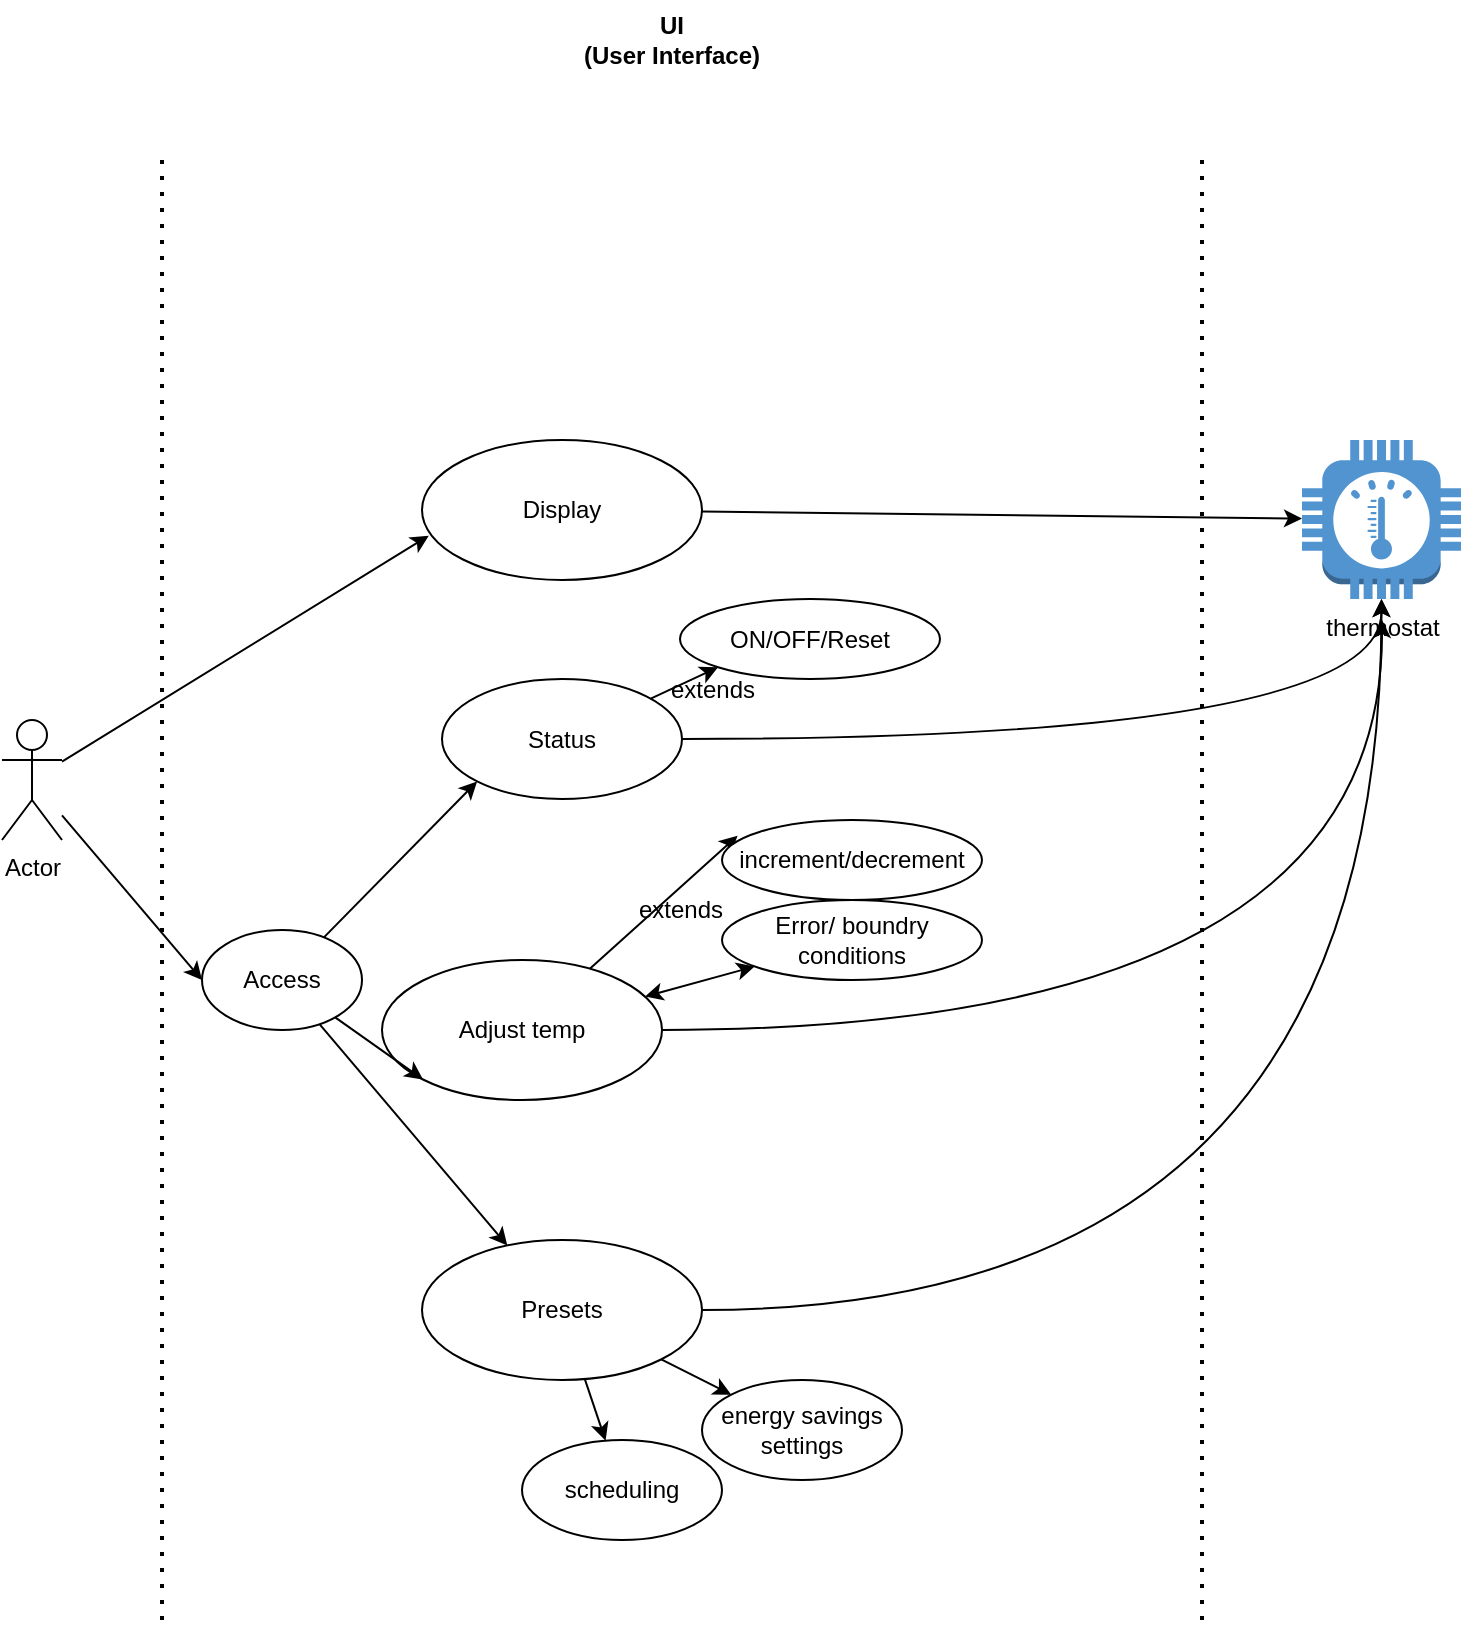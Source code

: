 <mxfile version="24.2.5" type="device">
  <diagram name="Page-1" id="6sKpmBEwiEcwPbg5eI4d">
    <mxGraphModel dx="2358" dy="1248" grid="1" gridSize="10" guides="1" tooltips="1" connect="1" arrows="1" fold="1" page="1" pageScale="1" pageWidth="827" pageHeight="1169" math="0" shadow="0">
      <root>
        <mxCell id="0" />
        <mxCell id="1" parent="0" />
        <mxCell id="jKIdQcd8BJYMg9qK5ir6-13" style="rounded=0;orthogonalLoop=1;jettySize=auto;html=1;entryX=0;entryY=0.5;entryDx=0;entryDy=0;" edge="1" parent="1" source="jKIdQcd8BJYMg9qK5ir6-1" target="jKIdQcd8BJYMg9qK5ir6-11">
          <mxGeometry relative="1" as="geometry" />
        </mxCell>
        <mxCell id="jKIdQcd8BJYMg9qK5ir6-1" value="Actor" style="shape=umlActor;verticalLabelPosition=bottom;verticalAlign=top;html=1;" vertex="1" parent="1">
          <mxGeometry x="40" y="430" width="30" height="60" as="geometry" />
        </mxCell>
        <mxCell id="jKIdQcd8BJYMg9qK5ir6-23" style="rounded=0;orthogonalLoop=1;jettySize=auto;html=1;" edge="1" parent="1" source="jKIdQcd8BJYMg9qK5ir6-2" target="jKIdQcd8BJYMg9qK5ir6-6">
          <mxGeometry relative="1" as="geometry" />
        </mxCell>
        <mxCell id="jKIdQcd8BJYMg9qK5ir6-2" value="Display" style="ellipse;whiteSpace=wrap;html=1;" vertex="1" parent="1">
          <mxGeometry x="250" y="290" width="140" height="70" as="geometry" />
        </mxCell>
        <mxCell id="jKIdQcd8BJYMg9qK5ir6-3" value="" style="endArrow=none;dashed=1;html=1;dashPattern=1 3;strokeWidth=2;rounded=0;" edge="1" parent="1">
          <mxGeometry width="50" height="50" relative="1" as="geometry">
            <mxPoint x="120" y="880" as="sourcePoint" />
            <mxPoint x="120" y="150" as="targetPoint" />
          </mxGeometry>
        </mxCell>
        <mxCell id="jKIdQcd8BJYMg9qK5ir6-4" value="" style="endArrow=none;dashed=1;html=1;dashPattern=1 3;strokeWidth=2;rounded=0;" edge="1" parent="1">
          <mxGeometry width="50" height="50" relative="1" as="geometry">
            <mxPoint x="640" y="880" as="sourcePoint" />
            <mxPoint x="640" y="150" as="targetPoint" />
          </mxGeometry>
        </mxCell>
        <mxCell id="jKIdQcd8BJYMg9qK5ir6-6" value="thermostat" style="outlineConnect=0;dashed=0;verticalLabelPosition=bottom;verticalAlign=top;align=center;html=1;shape=mxgraph.aws3.thermostat;fillColor=#5294CF;gradientColor=none;" vertex="1" parent="1">
          <mxGeometry x="690" y="290" width="79.5" height="79.5" as="geometry" />
        </mxCell>
        <mxCell id="jKIdQcd8BJYMg9qK5ir6-35" style="rounded=0;orthogonalLoop=1;jettySize=auto;html=1;endArrow=classic;endFill=1;startArrow=classic;startFill=1;" edge="1" parent="1" source="jKIdQcd8BJYMg9qK5ir6-7" target="jKIdQcd8BJYMg9qK5ir6-34">
          <mxGeometry relative="1" as="geometry" />
        </mxCell>
        <mxCell id="jKIdQcd8BJYMg9qK5ir6-36" style="edgeStyle=orthogonalEdgeStyle;rounded=0;orthogonalLoop=1;jettySize=auto;html=1;curved=1;" edge="1" parent="1" source="jKIdQcd8BJYMg9qK5ir6-7">
          <mxGeometry relative="1" as="geometry">
            <mxPoint x="730" y="380" as="targetPoint" />
          </mxGeometry>
        </mxCell>
        <mxCell id="jKIdQcd8BJYMg9qK5ir6-7" value="Adjust temp" style="ellipse;whiteSpace=wrap;html=1;" vertex="1" parent="1">
          <mxGeometry x="230" y="550" width="140" height="70" as="geometry" />
        </mxCell>
        <mxCell id="jKIdQcd8BJYMg9qK5ir6-27" style="rounded=0;orthogonalLoop=1;jettySize=auto;html=1;edgeStyle=orthogonalEdgeStyle;curved=1;" edge="1" parent="1" source="jKIdQcd8BJYMg9qK5ir6-8" target="jKIdQcd8BJYMg9qK5ir6-6">
          <mxGeometry relative="1" as="geometry" />
        </mxCell>
        <mxCell id="jKIdQcd8BJYMg9qK5ir6-38" style="rounded=0;orthogonalLoop=1;jettySize=auto;html=1;" edge="1" parent="1" source="jKIdQcd8BJYMg9qK5ir6-8" target="jKIdQcd8BJYMg9qK5ir6-37">
          <mxGeometry relative="1" as="geometry" />
        </mxCell>
        <mxCell id="jKIdQcd8BJYMg9qK5ir6-40" style="rounded=0;orthogonalLoop=1;jettySize=auto;html=1;" edge="1" parent="1" source="jKIdQcd8BJYMg9qK5ir6-8" target="jKIdQcd8BJYMg9qK5ir6-39">
          <mxGeometry relative="1" as="geometry" />
        </mxCell>
        <mxCell id="jKIdQcd8BJYMg9qK5ir6-8" value="Presets" style="ellipse;whiteSpace=wrap;html=1;" vertex="1" parent="1">
          <mxGeometry x="250" y="690" width="140" height="70" as="geometry" />
        </mxCell>
        <mxCell id="jKIdQcd8BJYMg9qK5ir6-9" value="&lt;b&gt;UI&lt;/b&gt;&lt;div&gt;&lt;b&gt;(User Interface)&lt;/b&gt;&lt;/div&gt;" style="text;html=1;align=center;verticalAlign=middle;whiteSpace=wrap;rounded=0;" vertex="1" parent="1">
          <mxGeometry x="320" y="70" width="110" height="40" as="geometry" />
        </mxCell>
        <mxCell id="jKIdQcd8BJYMg9qK5ir6-14" style="rounded=0;orthogonalLoop=1;jettySize=auto;html=1;entryX=0;entryY=1;entryDx=0;entryDy=0;" edge="1" parent="1" source="jKIdQcd8BJYMg9qK5ir6-11" target="jKIdQcd8BJYMg9qK5ir6-7">
          <mxGeometry relative="1" as="geometry" />
        </mxCell>
        <mxCell id="jKIdQcd8BJYMg9qK5ir6-15" style="rounded=0;orthogonalLoop=1;jettySize=auto;html=1;" edge="1" parent="1" source="jKIdQcd8BJYMg9qK5ir6-11" target="jKIdQcd8BJYMg9qK5ir6-8">
          <mxGeometry relative="1" as="geometry" />
        </mxCell>
        <mxCell id="jKIdQcd8BJYMg9qK5ir6-30" style="rounded=0;orthogonalLoop=1;jettySize=auto;html=1;entryX=0;entryY=1;entryDx=0;entryDy=0;" edge="1" parent="1" source="jKIdQcd8BJYMg9qK5ir6-11" target="jKIdQcd8BJYMg9qK5ir6-29">
          <mxGeometry relative="1" as="geometry" />
        </mxCell>
        <mxCell id="jKIdQcd8BJYMg9qK5ir6-11" value="Access" style="ellipse;whiteSpace=wrap;html=1;" vertex="1" parent="1">
          <mxGeometry x="140" y="535" width="80" height="50" as="geometry" />
        </mxCell>
        <mxCell id="jKIdQcd8BJYMg9qK5ir6-12" style="rounded=0;orthogonalLoop=1;jettySize=auto;html=1;entryX=0.024;entryY=0.684;entryDx=0;entryDy=0;entryPerimeter=0;" edge="1" parent="1" source="jKIdQcd8BJYMg9qK5ir6-1" target="jKIdQcd8BJYMg9qK5ir6-2">
          <mxGeometry relative="1" as="geometry" />
        </mxCell>
        <mxCell id="jKIdQcd8BJYMg9qK5ir6-16" value="ON/OFF/Reset" style="ellipse;whiteSpace=wrap;html=1;" vertex="1" parent="1">
          <mxGeometry x="379" y="369.5" width="130" height="40" as="geometry" />
        </mxCell>
        <mxCell id="jKIdQcd8BJYMg9qK5ir6-21" style="rounded=0;orthogonalLoop=1;jettySize=auto;html=1;entryX=0.06;entryY=0.198;entryDx=0;entryDy=0;entryPerimeter=0;" edge="1" parent="1" source="jKIdQcd8BJYMg9qK5ir6-7" target="jKIdQcd8BJYMg9qK5ir6-19">
          <mxGeometry relative="1" as="geometry" />
        </mxCell>
        <mxCell id="jKIdQcd8BJYMg9qK5ir6-22" value="extends" style="text;html=1;align=center;verticalAlign=middle;resizable=0;points=[];autosize=1;strokeColor=none;fillColor=none;" vertex="1" parent="1">
          <mxGeometry x="344" y="510" width="70" height="30" as="geometry" />
        </mxCell>
        <mxCell id="jKIdQcd8BJYMg9qK5ir6-19" value="increment/decrement" style="ellipse;whiteSpace=wrap;html=1;" vertex="1" parent="1">
          <mxGeometry x="400" y="480" width="130" height="40" as="geometry" />
        </mxCell>
        <mxCell id="jKIdQcd8BJYMg9qK5ir6-31" style="rounded=0;orthogonalLoop=1;jettySize=auto;html=1;entryX=0;entryY=1;entryDx=0;entryDy=0;" edge="1" parent="1" source="jKIdQcd8BJYMg9qK5ir6-29" target="jKIdQcd8BJYMg9qK5ir6-16">
          <mxGeometry relative="1" as="geometry" />
        </mxCell>
        <mxCell id="jKIdQcd8BJYMg9qK5ir6-33" style="rounded=0;orthogonalLoop=1;jettySize=auto;html=1;edgeStyle=orthogonalEdgeStyle;curved=1;" edge="1" parent="1" source="jKIdQcd8BJYMg9qK5ir6-29" target="jKIdQcd8BJYMg9qK5ir6-6">
          <mxGeometry relative="1" as="geometry" />
        </mxCell>
        <mxCell id="jKIdQcd8BJYMg9qK5ir6-29" value="Status" style="ellipse;whiteSpace=wrap;html=1;" vertex="1" parent="1">
          <mxGeometry x="260" y="409.5" width="120" height="60" as="geometry" />
        </mxCell>
        <mxCell id="jKIdQcd8BJYMg9qK5ir6-32" value="extends" style="text;html=1;align=center;verticalAlign=middle;resizable=0;points=[];autosize=1;strokeColor=none;fillColor=none;" vertex="1" parent="1">
          <mxGeometry x="360" y="400" width="70" height="30" as="geometry" />
        </mxCell>
        <mxCell id="jKIdQcd8BJYMg9qK5ir6-34" value="Error/ boundry conditions" style="ellipse;whiteSpace=wrap;html=1;" vertex="1" parent="1">
          <mxGeometry x="400" y="520" width="130" height="40" as="geometry" />
        </mxCell>
        <mxCell id="jKIdQcd8BJYMg9qK5ir6-37" value="energy savings settings" style="ellipse;whiteSpace=wrap;html=1;" vertex="1" parent="1">
          <mxGeometry x="390" y="760" width="100" height="50" as="geometry" />
        </mxCell>
        <mxCell id="jKIdQcd8BJYMg9qK5ir6-39" value="scheduling" style="ellipse;whiteSpace=wrap;html=1;" vertex="1" parent="1">
          <mxGeometry x="300" y="790" width="100" height="50" as="geometry" />
        </mxCell>
      </root>
    </mxGraphModel>
  </diagram>
</mxfile>
